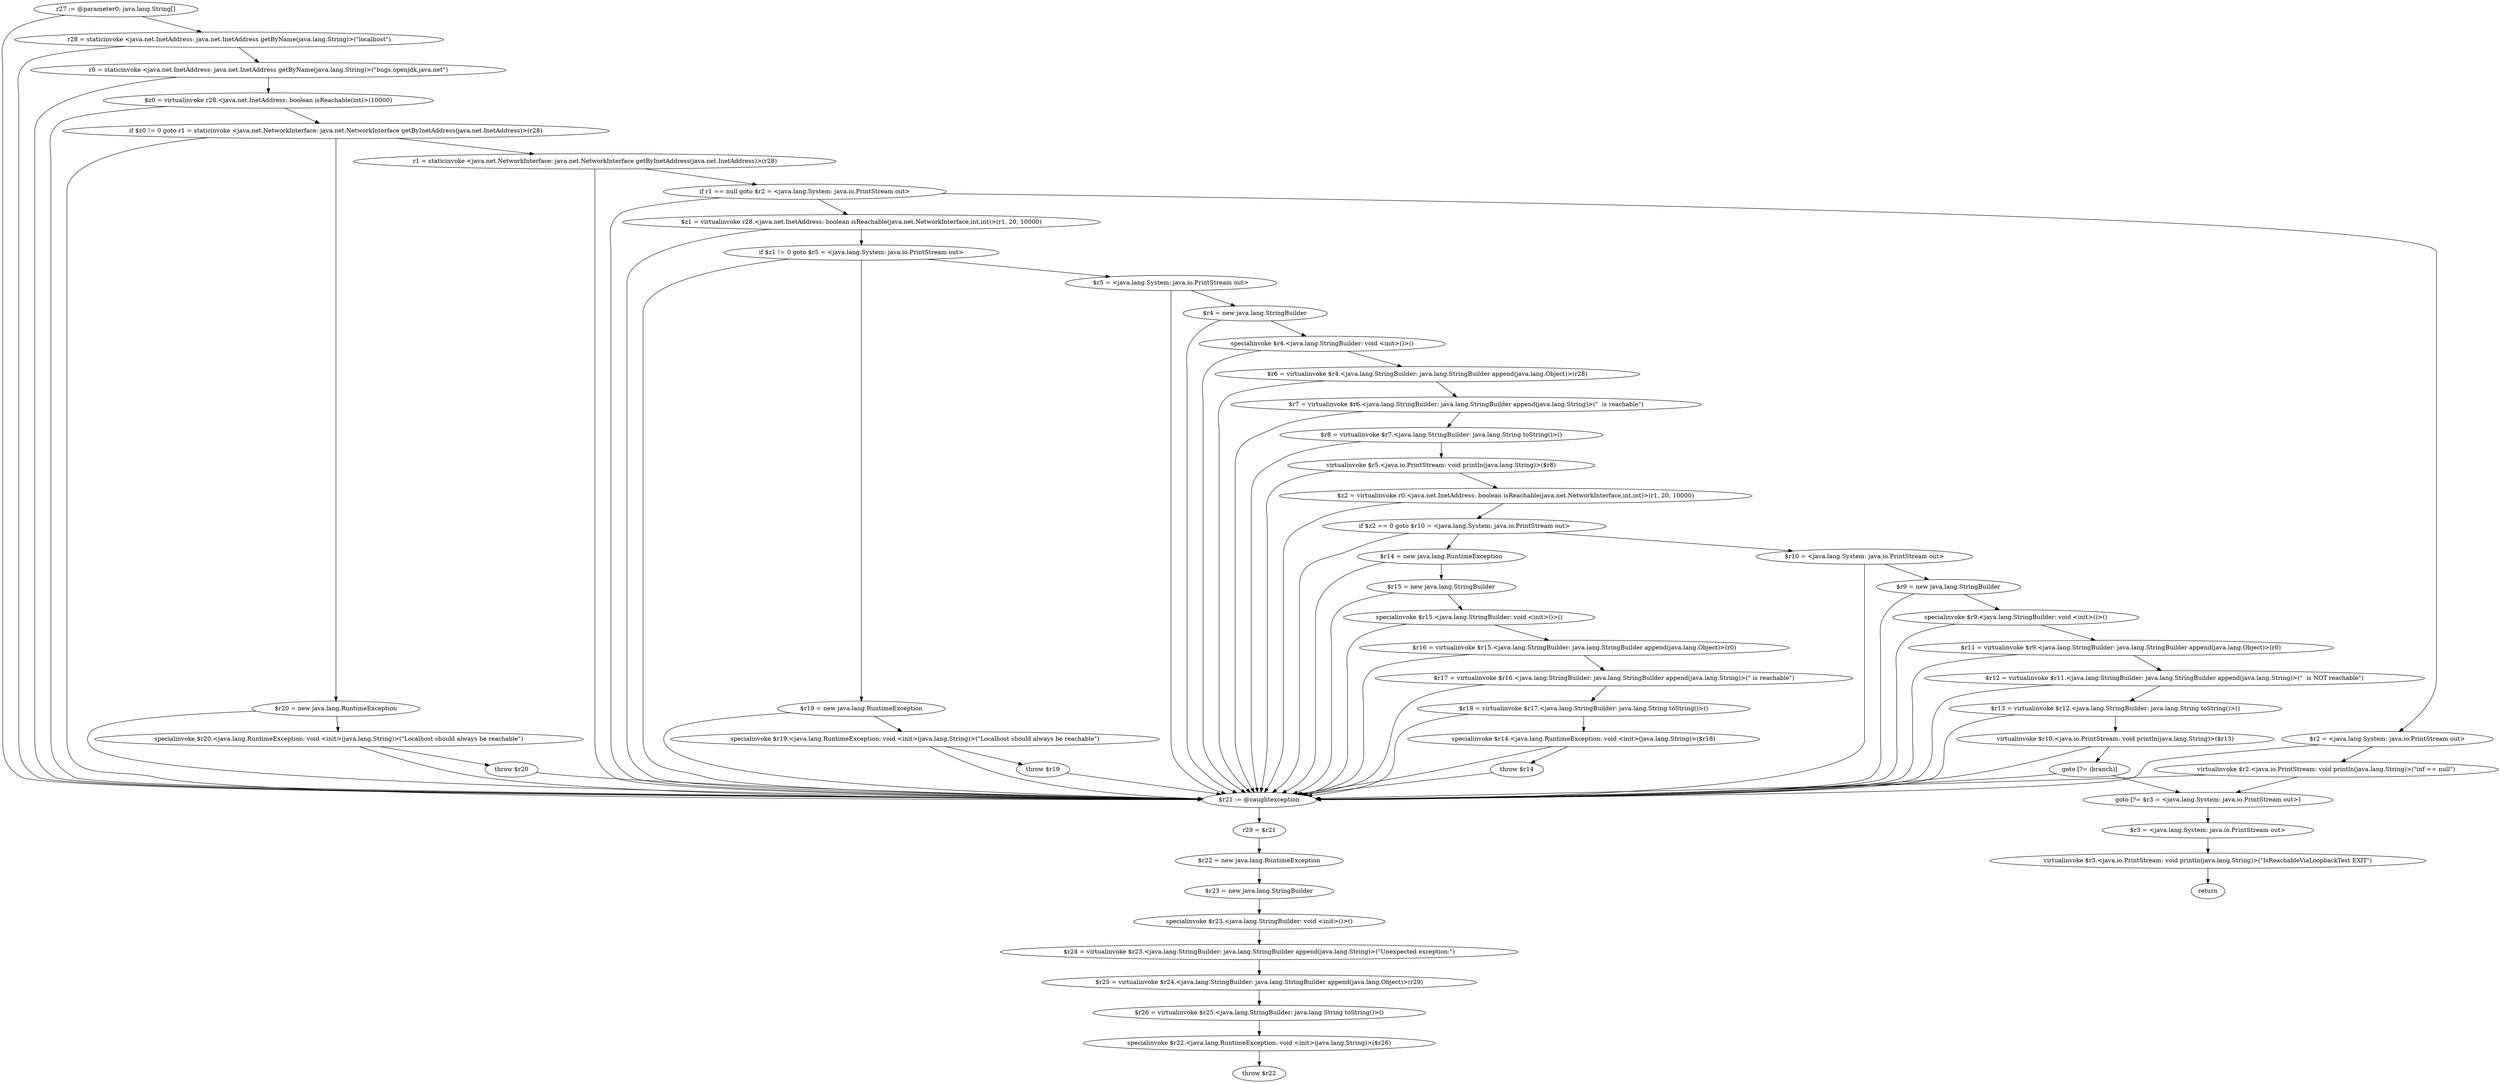 digraph "unitGraph" {
    "r27 := @parameter0: java.lang.String[]"
    "r28 = staticinvoke <java.net.InetAddress: java.net.InetAddress getByName(java.lang.String)>(\"localhost\")"
    "r0 = staticinvoke <java.net.InetAddress: java.net.InetAddress getByName(java.lang.String)>(\"bugs.openjdk.java.net\")"
    "$z0 = virtualinvoke r28.<java.net.InetAddress: boolean isReachable(int)>(10000)"
    "if $z0 != 0 goto r1 = staticinvoke <java.net.NetworkInterface: java.net.NetworkInterface getByInetAddress(java.net.InetAddress)>(r28)"
    "$r20 = new java.lang.RuntimeException"
    "specialinvoke $r20.<java.lang.RuntimeException: void <init>(java.lang.String)>(\"Localhost should always be reachable\")"
    "throw $r20"
    "r1 = staticinvoke <java.net.NetworkInterface: java.net.NetworkInterface getByInetAddress(java.net.InetAddress)>(r28)"
    "if r1 == null goto $r2 = <java.lang.System: java.io.PrintStream out>"
    "$z1 = virtualinvoke r28.<java.net.InetAddress: boolean isReachable(java.net.NetworkInterface,int,int)>(r1, 20, 10000)"
    "if $z1 != 0 goto $r5 = <java.lang.System: java.io.PrintStream out>"
    "$r19 = new java.lang.RuntimeException"
    "specialinvoke $r19.<java.lang.RuntimeException: void <init>(java.lang.String)>(\"Localhost should always be reachable\")"
    "throw $r19"
    "$r5 = <java.lang.System: java.io.PrintStream out>"
    "$r4 = new java.lang.StringBuilder"
    "specialinvoke $r4.<java.lang.StringBuilder: void <init>()>()"
    "$r6 = virtualinvoke $r4.<java.lang.StringBuilder: java.lang.StringBuilder append(java.lang.Object)>(r28)"
    "$r7 = virtualinvoke $r6.<java.lang.StringBuilder: java.lang.StringBuilder append(java.lang.String)>(\"  is reachable\")"
    "$r8 = virtualinvoke $r7.<java.lang.StringBuilder: java.lang.String toString()>()"
    "virtualinvoke $r5.<java.io.PrintStream: void println(java.lang.String)>($r8)"
    "$z2 = virtualinvoke r0.<java.net.InetAddress: boolean isReachable(java.net.NetworkInterface,int,int)>(r1, 20, 10000)"
    "if $z2 == 0 goto $r10 = <java.lang.System: java.io.PrintStream out>"
    "$r14 = new java.lang.RuntimeException"
    "$r15 = new java.lang.StringBuilder"
    "specialinvoke $r15.<java.lang.StringBuilder: void <init>()>()"
    "$r16 = virtualinvoke $r15.<java.lang.StringBuilder: java.lang.StringBuilder append(java.lang.Object)>(r0)"
    "$r17 = virtualinvoke $r16.<java.lang.StringBuilder: java.lang.StringBuilder append(java.lang.String)>(\" is reachable\")"
    "$r18 = virtualinvoke $r17.<java.lang.StringBuilder: java.lang.String toString()>()"
    "specialinvoke $r14.<java.lang.RuntimeException: void <init>(java.lang.String)>($r18)"
    "throw $r14"
    "$r10 = <java.lang.System: java.io.PrintStream out>"
    "$r9 = new java.lang.StringBuilder"
    "specialinvoke $r9.<java.lang.StringBuilder: void <init>()>()"
    "$r11 = virtualinvoke $r9.<java.lang.StringBuilder: java.lang.StringBuilder append(java.lang.Object)>(r0)"
    "$r12 = virtualinvoke $r11.<java.lang.StringBuilder: java.lang.StringBuilder append(java.lang.String)>(\"  is NOT reachable\")"
    "$r13 = virtualinvoke $r12.<java.lang.StringBuilder: java.lang.String toString()>()"
    "virtualinvoke $r10.<java.io.PrintStream: void println(java.lang.String)>($r13)"
    "goto [?= (branch)]"
    "$r2 = <java.lang.System: java.io.PrintStream out>"
    "virtualinvoke $r2.<java.io.PrintStream: void println(java.lang.String)>(\"inf == null\")"
    "goto [?= $r3 = <java.lang.System: java.io.PrintStream out>]"
    "$r21 := @caughtexception"
    "r29 = $r21"
    "$r22 = new java.lang.RuntimeException"
    "$r23 = new java.lang.StringBuilder"
    "specialinvoke $r23.<java.lang.StringBuilder: void <init>()>()"
    "$r24 = virtualinvoke $r23.<java.lang.StringBuilder: java.lang.StringBuilder append(java.lang.String)>(\"Unexpected exception:\")"
    "$r25 = virtualinvoke $r24.<java.lang.StringBuilder: java.lang.StringBuilder append(java.lang.Object)>(r29)"
    "$r26 = virtualinvoke $r25.<java.lang.StringBuilder: java.lang.String toString()>()"
    "specialinvoke $r22.<java.lang.RuntimeException: void <init>(java.lang.String)>($r26)"
    "throw $r22"
    "$r3 = <java.lang.System: java.io.PrintStream out>"
    "virtualinvoke $r3.<java.io.PrintStream: void println(java.lang.String)>(\"IsReachableViaLoopbackTest EXIT\")"
    "return"
    "r27 := @parameter0: java.lang.String[]"->"r28 = staticinvoke <java.net.InetAddress: java.net.InetAddress getByName(java.lang.String)>(\"localhost\")";
    "r27 := @parameter0: java.lang.String[]"->"$r21 := @caughtexception";
    "r28 = staticinvoke <java.net.InetAddress: java.net.InetAddress getByName(java.lang.String)>(\"localhost\")"->"r0 = staticinvoke <java.net.InetAddress: java.net.InetAddress getByName(java.lang.String)>(\"bugs.openjdk.java.net\")";
    "r28 = staticinvoke <java.net.InetAddress: java.net.InetAddress getByName(java.lang.String)>(\"localhost\")"->"$r21 := @caughtexception";
    "r0 = staticinvoke <java.net.InetAddress: java.net.InetAddress getByName(java.lang.String)>(\"bugs.openjdk.java.net\")"->"$z0 = virtualinvoke r28.<java.net.InetAddress: boolean isReachable(int)>(10000)";
    "r0 = staticinvoke <java.net.InetAddress: java.net.InetAddress getByName(java.lang.String)>(\"bugs.openjdk.java.net\")"->"$r21 := @caughtexception";
    "$z0 = virtualinvoke r28.<java.net.InetAddress: boolean isReachable(int)>(10000)"->"if $z0 != 0 goto r1 = staticinvoke <java.net.NetworkInterface: java.net.NetworkInterface getByInetAddress(java.net.InetAddress)>(r28)";
    "$z0 = virtualinvoke r28.<java.net.InetAddress: boolean isReachable(int)>(10000)"->"$r21 := @caughtexception";
    "if $z0 != 0 goto r1 = staticinvoke <java.net.NetworkInterface: java.net.NetworkInterface getByInetAddress(java.net.InetAddress)>(r28)"->"$r20 = new java.lang.RuntimeException";
    "if $z0 != 0 goto r1 = staticinvoke <java.net.NetworkInterface: java.net.NetworkInterface getByInetAddress(java.net.InetAddress)>(r28)"->"r1 = staticinvoke <java.net.NetworkInterface: java.net.NetworkInterface getByInetAddress(java.net.InetAddress)>(r28)";
    "if $z0 != 0 goto r1 = staticinvoke <java.net.NetworkInterface: java.net.NetworkInterface getByInetAddress(java.net.InetAddress)>(r28)"->"$r21 := @caughtexception";
    "$r20 = new java.lang.RuntimeException"->"specialinvoke $r20.<java.lang.RuntimeException: void <init>(java.lang.String)>(\"Localhost should always be reachable\")";
    "$r20 = new java.lang.RuntimeException"->"$r21 := @caughtexception";
    "specialinvoke $r20.<java.lang.RuntimeException: void <init>(java.lang.String)>(\"Localhost should always be reachable\")"->"throw $r20";
    "specialinvoke $r20.<java.lang.RuntimeException: void <init>(java.lang.String)>(\"Localhost should always be reachable\")"->"$r21 := @caughtexception";
    "throw $r20"->"$r21 := @caughtexception";
    "r1 = staticinvoke <java.net.NetworkInterface: java.net.NetworkInterface getByInetAddress(java.net.InetAddress)>(r28)"->"if r1 == null goto $r2 = <java.lang.System: java.io.PrintStream out>";
    "r1 = staticinvoke <java.net.NetworkInterface: java.net.NetworkInterface getByInetAddress(java.net.InetAddress)>(r28)"->"$r21 := @caughtexception";
    "if r1 == null goto $r2 = <java.lang.System: java.io.PrintStream out>"->"$z1 = virtualinvoke r28.<java.net.InetAddress: boolean isReachable(java.net.NetworkInterface,int,int)>(r1, 20, 10000)";
    "if r1 == null goto $r2 = <java.lang.System: java.io.PrintStream out>"->"$r2 = <java.lang.System: java.io.PrintStream out>";
    "if r1 == null goto $r2 = <java.lang.System: java.io.PrintStream out>"->"$r21 := @caughtexception";
    "$z1 = virtualinvoke r28.<java.net.InetAddress: boolean isReachable(java.net.NetworkInterface,int,int)>(r1, 20, 10000)"->"if $z1 != 0 goto $r5 = <java.lang.System: java.io.PrintStream out>";
    "$z1 = virtualinvoke r28.<java.net.InetAddress: boolean isReachable(java.net.NetworkInterface,int,int)>(r1, 20, 10000)"->"$r21 := @caughtexception";
    "if $z1 != 0 goto $r5 = <java.lang.System: java.io.PrintStream out>"->"$r19 = new java.lang.RuntimeException";
    "if $z1 != 0 goto $r5 = <java.lang.System: java.io.PrintStream out>"->"$r5 = <java.lang.System: java.io.PrintStream out>";
    "if $z1 != 0 goto $r5 = <java.lang.System: java.io.PrintStream out>"->"$r21 := @caughtexception";
    "$r19 = new java.lang.RuntimeException"->"specialinvoke $r19.<java.lang.RuntimeException: void <init>(java.lang.String)>(\"Localhost should always be reachable\")";
    "$r19 = new java.lang.RuntimeException"->"$r21 := @caughtexception";
    "specialinvoke $r19.<java.lang.RuntimeException: void <init>(java.lang.String)>(\"Localhost should always be reachable\")"->"throw $r19";
    "specialinvoke $r19.<java.lang.RuntimeException: void <init>(java.lang.String)>(\"Localhost should always be reachable\")"->"$r21 := @caughtexception";
    "throw $r19"->"$r21 := @caughtexception";
    "$r5 = <java.lang.System: java.io.PrintStream out>"->"$r4 = new java.lang.StringBuilder";
    "$r5 = <java.lang.System: java.io.PrintStream out>"->"$r21 := @caughtexception";
    "$r4 = new java.lang.StringBuilder"->"specialinvoke $r4.<java.lang.StringBuilder: void <init>()>()";
    "$r4 = new java.lang.StringBuilder"->"$r21 := @caughtexception";
    "specialinvoke $r4.<java.lang.StringBuilder: void <init>()>()"->"$r6 = virtualinvoke $r4.<java.lang.StringBuilder: java.lang.StringBuilder append(java.lang.Object)>(r28)";
    "specialinvoke $r4.<java.lang.StringBuilder: void <init>()>()"->"$r21 := @caughtexception";
    "$r6 = virtualinvoke $r4.<java.lang.StringBuilder: java.lang.StringBuilder append(java.lang.Object)>(r28)"->"$r7 = virtualinvoke $r6.<java.lang.StringBuilder: java.lang.StringBuilder append(java.lang.String)>(\"  is reachable\")";
    "$r6 = virtualinvoke $r4.<java.lang.StringBuilder: java.lang.StringBuilder append(java.lang.Object)>(r28)"->"$r21 := @caughtexception";
    "$r7 = virtualinvoke $r6.<java.lang.StringBuilder: java.lang.StringBuilder append(java.lang.String)>(\"  is reachable\")"->"$r8 = virtualinvoke $r7.<java.lang.StringBuilder: java.lang.String toString()>()";
    "$r7 = virtualinvoke $r6.<java.lang.StringBuilder: java.lang.StringBuilder append(java.lang.String)>(\"  is reachable\")"->"$r21 := @caughtexception";
    "$r8 = virtualinvoke $r7.<java.lang.StringBuilder: java.lang.String toString()>()"->"virtualinvoke $r5.<java.io.PrintStream: void println(java.lang.String)>($r8)";
    "$r8 = virtualinvoke $r7.<java.lang.StringBuilder: java.lang.String toString()>()"->"$r21 := @caughtexception";
    "virtualinvoke $r5.<java.io.PrintStream: void println(java.lang.String)>($r8)"->"$z2 = virtualinvoke r0.<java.net.InetAddress: boolean isReachable(java.net.NetworkInterface,int,int)>(r1, 20, 10000)";
    "virtualinvoke $r5.<java.io.PrintStream: void println(java.lang.String)>($r8)"->"$r21 := @caughtexception";
    "$z2 = virtualinvoke r0.<java.net.InetAddress: boolean isReachable(java.net.NetworkInterface,int,int)>(r1, 20, 10000)"->"if $z2 == 0 goto $r10 = <java.lang.System: java.io.PrintStream out>";
    "$z2 = virtualinvoke r0.<java.net.InetAddress: boolean isReachable(java.net.NetworkInterface,int,int)>(r1, 20, 10000)"->"$r21 := @caughtexception";
    "if $z2 == 0 goto $r10 = <java.lang.System: java.io.PrintStream out>"->"$r14 = new java.lang.RuntimeException";
    "if $z2 == 0 goto $r10 = <java.lang.System: java.io.PrintStream out>"->"$r10 = <java.lang.System: java.io.PrintStream out>";
    "if $z2 == 0 goto $r10 = <java.lang.System: java.io.PrintStream out>"->"$r21 := @caughtexception";
    "$r14 = new java.lang.RuntimeException"->"$r15 = new java.lang.StringBuilder";
    "$r14 = new java.lang.RuntimeException"->"$r21 := @caughtexception";
    "$r15 = new java.lang.StringBuilder"->"specialinvoke $r15.<java.lang.StringBuilder: void <init>()>()";
    "$r15 = new java.lang.StringBuilder"->"$r21 := @caughtexception";
    "specialinvoke $r15.<java.lang.StringBuilder: void <init>()>()"->"$r16 = virtualinvoke $r15.<java.lang.StringBuilder: java.lang.StringBuilder append(java.lang.Object)>(r0)";
    "specialinvoke $r15.<java.lang.StringBuilder: void <init>()>()"->"$r21 := @caughtexception";
    "$r16 = virtualinvoke $r15.<java.lang.StringBuilder: java.lang.StringBuilder append(java.lang.Object)>(r0)"->"$r17 = virtualinvoke $r16.<java.lang.StringBuilder: java.lang.StringBuilder append(java.lang.String)>(\" is reachable\")";
    "$r16 = virtualinvoke $r15.<java.lang.StringBuilder: java.lang.StringBuilder append(java.lang.Object)>(r0)"->"$r21 := @caughtexception";
    "$r17 = virtualinvoke $r16.<java.lang.StringBuilder: java.lang.StringBuilder append(java.lang.String)>(\" is reachable\")"->"$r18 = virtualinvoke $r17.<java.lang.StringBuilder: java.lang.String toString()>()";
    "$r17 = virtualinvoke $r16.<java.lang.StringBuilder: java.lang.StringBuilder append(java.lang.String)>(\" is reachable\")"->"$r21 := @caughtexception";
    "$r18 = virtualinvoke $r17.<java.lang.StringBuilder: java.lang.String toString()>()"->"specialinvoke $r14.<java.lang.RuntimeException: void <init>(java.lang.String)>($r18)";
    "$r18 = virtualinvoke $r17.<java.lang.StringBuilder: java.lang.String toString()>()"->"$r21 := @caughtexception";
    "specialinvoke $r14.<java.lang.RuntimeException: void <init>(java.lang.String)>($r18)"->"throw $r14";
    "specialinvoke $r14.<java.lang.RuntimeException: void <init>(java.lang.String)>($r18)"->"$r21 := @caughtexception";
    "throw $r14"->"$r21 := @caughtexception";
    "$r10 = <java.lang.System: java.io.PrintStream out>"->"$r9 = new java.lang.StringBuilder";
    "$r10 = <java.lang.System: java.io.PrintStream out>"->"$r21 := @caughtexception";
    "$r9 = new java.lang.StringBuilder"->"specialinvoke $r9.<java.lang.StringBuilder: void <init>()>()";
    "$r9 = new java.lang.StringBuilder"->"$r21 := @caughtexception";
    "specialinvoke $r9.<java.lang.StringBuilder: void <init>()>()"->"$r11 = virtualinvoke $r9.<java.lang.StringBuilder: java.lang.StringBuilder append(java.lang.Object)>(r0)";
    "specialinvoke $r9.<java.lang.StringBuilder: void <init>()>()"->"$r21 := @caughtexception";
    "$r11 = virtualinvoke $r9.<java.lang.StringBuilder: java.lang.StringBuilder append(java.lang.Object)>(r0)"->"$r12 = virtualinvoke $r11.<java.lang.StringBuilder: java.lang.StringBuilder append(java.lang.String)>(\"  is NOT reachable\")";
    "$r11 = virtualinvoke $r9.<java.lang.StringBuilder: java.lang.StringBuilder append(java.lang.Object)>(r0)"->"$r21 := @caughtexception";
    "$r12 = virtualinvoke $r11.<java.lang.StringBuilder: java.lang.StringBuilder append(java.lang.String)>(\"  is NOT reachable\")"->"$r13 = virtualinvoke $r12.<java.lang.StringBuilder: java.lang.String toString()>()";
    "$r12 = virtualinvoke $r11.<java.lang.StringBuilder: java.lang.StringBuilder append(java.lang.String)>(\"  is NOT reachable\")"->"$r21 := @caughtexception";
    "$r13 = virtualinvoke $r12.<java.lang.StringBuilder: java.lang.String toString()>()"->"virtualinvoke $r10.<java.io.PrintStream: void println(java.lang.String)>($r13)";
    "$r13 = virtualinvoke $r12.<java.lang.StringBuilder: java.lang.String toString()>()"->"$r21 := @caughtexception";
    "virtualinvoke $r10.<java.io.PrintStream: void println(java.lang.String)>($r13)"->"goto [?= (branch)]";
    "virtualinvoke $r10.<java.io.PrintStream: void println(java.lang.String)>($r13)"->"$r21 := @caughtexception";
    "goto [?= (branch)]"->"goto [?= $r3 = <java.lang.System: java.io.PrintStream out>]";
    "goto [?= (branch)]"->"$r21 := @caughtexception";
    "$r2 = <java.lang.System: java.io.PrintStream out>"->"virtualinvoke $r2.<java.io.PrintStream: void println(java.lang.String)>(\"inf == null\")";
    "$r2 = <java.lang.System: java.io.PrintStream out>"->"$r21 := @caughtexception";
    "virtualinvoke $r2.<java.io.PrintStream: void println(java.lang.String)>(\"inf == null\")"->"goto [?= $r3 = <java.lang.System: java.io.PrintStream out>]";
    "virtualinvoke $r2.<java.io.PrintStream: void println(java.lang.String)>(\"inf == null\")"->"$r21 := @caughtexception";
    "goto [?= $r3 = <java.lang.System: java.io.PrintStream out>]"->"$r3 = <java.lang.System: java.io.PrintStream out>";
    "$r21 := @caughtexception"->"r29 = $r21";
    "r29 = $r21"->"$r22 = new java.lang.RuntimeException";
    "$r22 = new java.lang.RuntimeException"->"$r23 = new java.lang.StringBuilder";
    "$r23 = new java.lang.StringBuilder"->"specialinvoke $r23.<java.lang.StringBuilder: void <init>()>()";
    "specialinvoke $r23.<java.lang.StringBuilder: void <init>()>()"->"$r24 = virtualinvoke $r23.<java.lang.StringBuilder: java.lang.StringBuilder append(java.lang.String)>(\"Unexpected exception:\")";
    "$r24 = virtualinvoke $r23.<java.lang.StringBuilder: java.lang.StringBuilder append(java.lang.String)>(\"Unexpected exception:\")"->"$r25 = virtualinvoke $r24.<java.lang.StringBuilder: java.lang.StringBuilder append(java.lang.Object)>(r29)";
    "$r25 = virtualinvoke $r24.<java.lang.StringBuilder: java.lang.StringBuilder append(java.lang.Object)>(r29)"->"$r26 = virtualinvoke $r25.<java.lang.StringBuilder: java.lang.String toString()>()";
    "$r26 = virtualinvoke $r25.<java.lang.StringBuilder: java.lang.String toString()>()"->"specialinvoke $r22.<java.lang.RuntimeException: void <init>(java.lang.String)>($r26)";
    "specialinvoke $r22.<java.lang.RuntimeException: void <init>(java.lang.String)>($r26)"->"throw $r22";
    "$r3 = <java.lang.System: java.io.PrintStream out>"->"virtualinvoke $r3.<java.io.PrintStream: void println(java.lang.String)>(\"IsReachableViaLoopbackTest EXIT\")";
    "virtualinvoke $r3.<java.io.PrintStream: void println(java.lang.String)>(\"IsReachableViaLoopbackTest EXIT\")"->"return";
}
